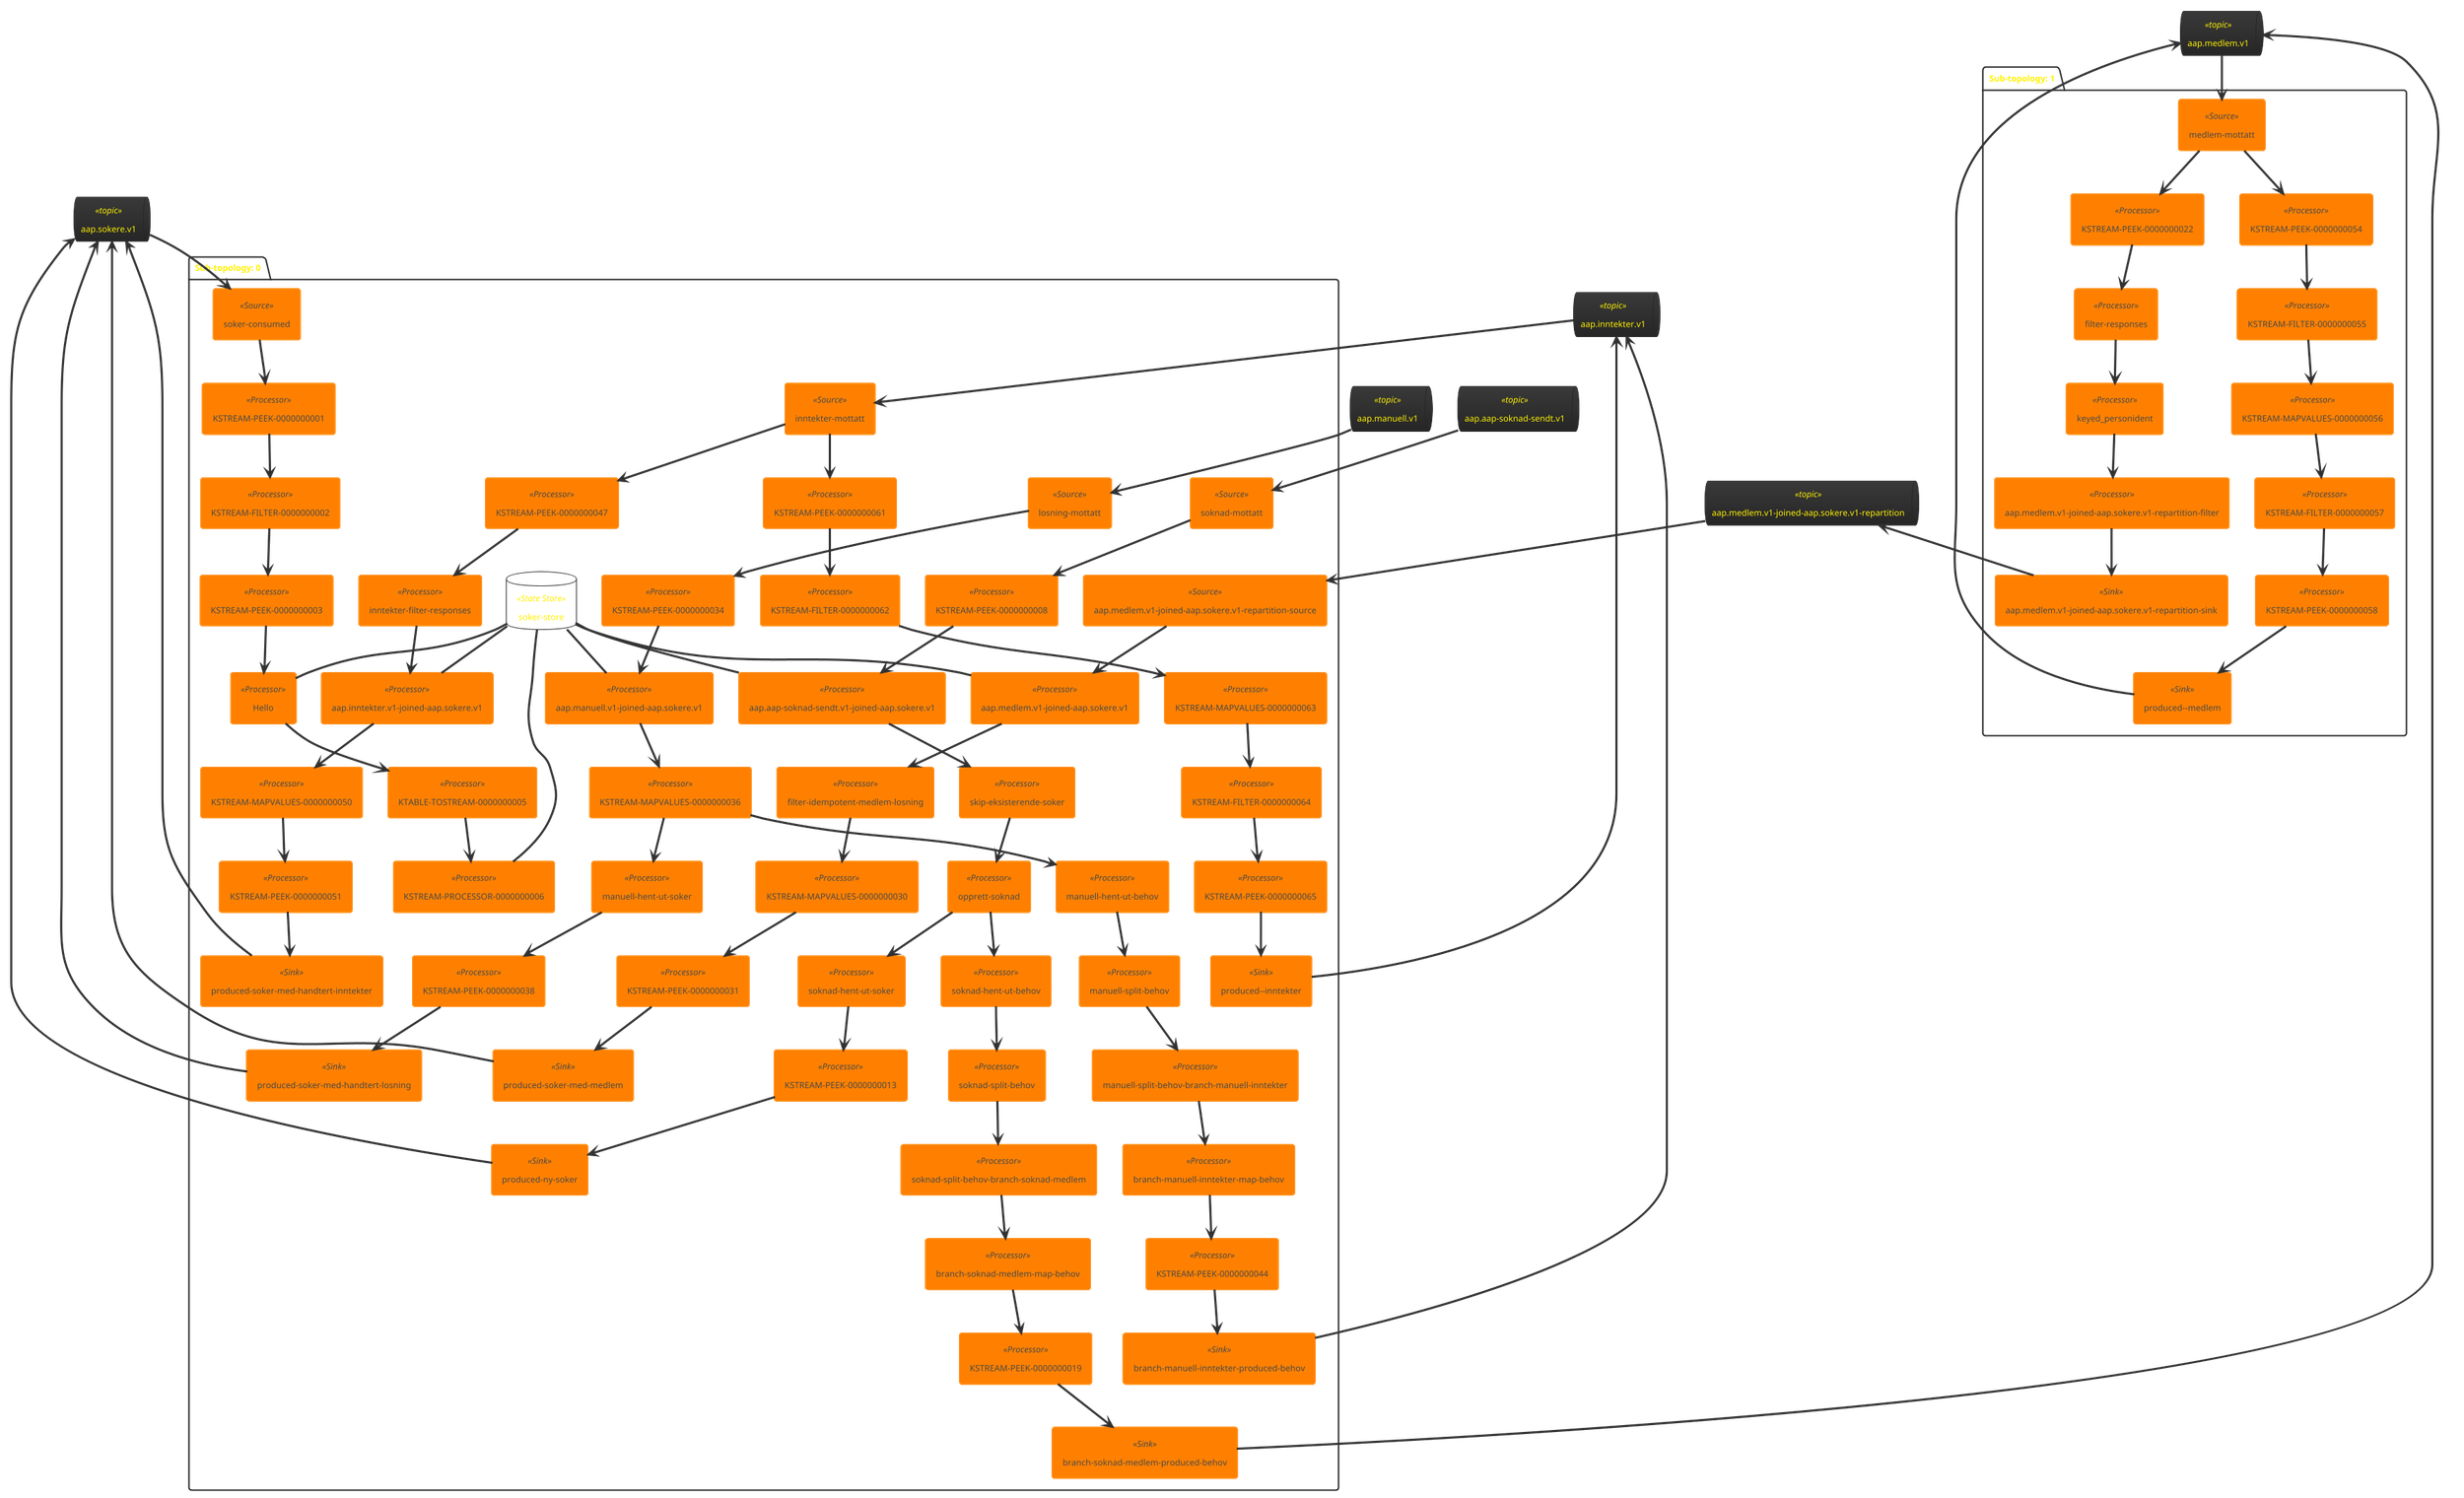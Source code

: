 @startuml
!theme black-knight
queue "aap.inntekter.v1" <<topic>> as aap_inntekter_v1
queue "aap.medlem.v1" <<topic>> as aap_medlem_v1
queue "aap.sokere.v1" <<topic>> as aap_sokere_v1
queue "aap.aap-soknad-sendt.v1" <<topic>> as aap_aap_soknad_sendt_v1
queue "aap.manuell.v1" <<topic>> as aap_manuell_v1
queue "aap.medlem.v1-joined-aap.sokere.v1-repartition" <<topic>> as aap_medlem_v1_joined_aap_sokere_v1_repartition
package "Sub-topology: 0" {
	database "soker-store" <<State Store>> as soker_store
	agent "soknad-mottatt" <<Source>> as soknad_mottatt
	agent "KSTREAM-PEEK-0000000008" <<Processor>> as KSTREAM_PEEK_0000000008
	agent "inntekter-mottatt" <<Source>> as inntekter_mottatt
	agent "losning-mottatt" <<Source>> as losning_mottatt
	agent "KSTREAM-PEEK-0000000034" <<Processor>> as KSTREAM_PEEK_0000000034
	agent "aap.aap-soknad-sendt.v1-joined-aap.sokere.v1" <<Processor>> as aap_aap_soknad_sendt_v1_joined_aap_sokere_v1
	agent "aap.manuell.v1-joined-aap.sokere.v1" <<Processor>> as aap_manuell_v1_joined_aap_sokere_v1
	agent "skip-eksisterende-soker" <<Processor>> as skip_eksisterende_soker
	agent "KSTREAM-MAPVALUES-0000000036" <<Processor>> as KSTREAM_MAPVALUES_0000000036
	agent "opprett-soknad" <<Processor>> as opprett_soknad
	agent "soker-consumed" <<Source>> as soker_consumed
	agent "KSTREAM-PEEK-0000000001" <<Processor>> as KSTREAM_PEEK_0000000001
	agent "KSTREAM-PEEK-0000000047" <<Processor>> as KSTREAM_PEEK_0000000047
	agent "KSTREAM-PEEK-0000000061" <<Processor>> as KSTREAM_PEEK_0000000061
	agent "aap.medlem.v1-joined-aap.sokere.v1-repartition-source" <<Source>> as aap_medlem_v1_joined_aap_sokere_v1_repartition_source
	agent "manuell-hent-ut-behov" <<Processor>> as manuell_hent_ut_behov
	agent "soknad-hent-ut-behov" <<Processor>> as soknad_hent_ut_behov
	agent "KSTREAM-FILTER-0000000002" <<Processor>> as KSTREAM_FILTER_0000000002
	agent "KSTREAM-FILTER-0000000062" <<Processor>> as KSTREAM_FILTER_0000000062
	agent "aap.medlem.v1-joined-aap.sokere.v1" <<Processor>> as aap_medlem_v1_joined_aap_sokere_v1
	agent "inntekter-filter-responses" <<Processor>> as inntekter_filter_responses
	agent "manuell-split-behov" <<Processor>> as manuell_split_behov
	agent "soknad-split-behov" <<Processor>> as soknad_split_behov
	agent "KSTREAM-MAPVALUES-0000000063" <<Processor>> as KSTREAM_MAPVALUES_0000000063
	agent "KSTREAM-PEEK-0000000003" <<Processor>> as KSTREAM_PEEK_0000000003
	agent "aap.inntekter.v1-joined-aap.sokere.v1" <<Processor>> as aap_inntekter_v1_joined_aap_sokere_v1
	agent "filter-idempotent-medlem-losning" <<Processor>> as filter_idempotent_medlem_losning
	agent "manuell-split-behov-branch-manuell-inntekter" <<Processor>> as manuell_split_behov_branch_manuell_inntekter
	agent "soknad-split-behov-branch-soknad-medlem" <<Processor>> as soknad_split_behov_branch_soknad_medlem
	agent "Hello" <<Processor>> as Hello
	agent "KSTREAM-FILTER-0000000064" <<Processor>> as KSTREAM_FILTER_0000000064
	agent "KSTREAM-MAPVALUES-0000000030" <<Processor>> as KSTREAM_MAPVALUES_0000000030
	agent "KSTREAM-MAPVALUES-0000000050" <<Processor>> as KSTREAM_MAPVALUES_0000000050
	agent "branch-manuell-inntekter-map-behov" <<Processor>> as branch_manuell_inntekter_map_behov
	agent "branch-soknad-medlem-map-behov" <<Processor>> as branch_soknad_medlem_map_behov
	agent "manuell-hent-ut-soker" <<Processor>> as manuell_hent_ut_soker
	agent "soknad-hent-ut-soker" <<Processor>> as soknad_hent_ut_soker
	agent "KSTREAM-PEEK-0000000013" <<Processor>> as KSTREAM_PEEK_0000000013
	agent "KSTREAM-PEEK-0000000019" <<Processor>> as KSTREAM_PEEK_0000000019
	agent "KSTREAM-PEEK-0000000031" <<Processor>> as KSTREAM_PEEK_0000000031
	agent "KSTREAM-PEEK-0000000038" <<Processor>> as KSTREAM_PEEK_0000000038
	agent "KSTREAM-PEEK-0000000044" <<Processor>> as KSTREAM_PEEK_0000000044
	agent "KSTREAM-PEEK-0000000051" <<Processor>> as KSTREAM_PEEK_0000000051
	agent "KSTREAM-PEEK-0000000065" <<Processor>> as KSTREAM_PEEK_0000000065
	agent "KTABLE-TOSTREAM-0000000005" <<Processor>> as KTABLE_TOSTREAM_0000000005
	agent "KSTREAM-PROCESSOR-0000000006" <<Processor>> as KSTREAM_PROCESSOR_0000000006
	agent "branch-manuell-inntekter-produced-behov" <<Sink>> as branch_manuell_inntekter_produced_behov
	agent "branch-soknad-medlem-produced-behov" <<Sink>> as branch_soknad_medlem_produced_behov
	agent "produced--inntekter" <<Sink>> as produced__inntekter
	agent "produced-ny-soker" <<Sink>> as produced_ny_soker
	agent "produced-soker-med-handtert-inntekter" <<Sink>> as produced_soker_med_handtert_inntekter
	agent "produced-soker-med-handtert-losning" <<Sink>> as produced_soker_med_handtert_losning
	agent "produced-soker-med-medlem" <<Sink>> as produced_soker_med_medlem
	aap_aap_soknad_sendt_v1 --> soknad_mottatt
	aap_inntekter_v1 --> inntekter_mottatt
	aap_manuell_v1 --> losning_mottatt
	soker_store -- aap_aap_soknad_sendt_v1_joined_aap_sokere_v1
	soker_store -- aap_manuell_v1_joined_aap_sokere_v1
	aap_sokere_v1 --> soker_consumed
	aap_medlem_v1_joined_aap_sokere_v1_repartition --> aap_medlem_v1_joined_aap_sokere_v1_repartition_source
	soker_store -- aap_medlem_v1_joined_aap_sokere_v1
	soker_store -- aap_inntekter_v1_joined_aap_sokere_v1
	soker_store -- Hello
	soker_store -- KSTREAM_PROCESSOR_0000000006
	aap_inntekter_v1 <-- branch_manuell_inntekter_produced_behov
	aap_medlem_v1 <-- branch_soknad_medlem_produced_behov
	aap_inntekter_v1 <-- produced__inntekter
	aap_sokere_v1 <-- produced_ny_soker
	aap_sokere_v1 <-- produced_soker_med_handtert_inntekter
	aap_sokere_v1 <-- produced_soker_med_handtert_losning
	aap_sokere_v1 <-- produced_soker_med_medlem
	soknad_mottatt --> KSTREAM_PEEK_0000000008
	KSTREAM_PEEK_0000000008 --> aap_aap_soknad_sendt_v1_joined_aap_sokere_v1
	inntekter_mottatt --> KSTREAM_PEEK_0000000061
	inntekter_mottatt --> KSTREAM_PEEK_0000000047
	losning_mottatt --> KSTREAM_PEEK_0000000034
	KSTREAM_PEEK_0000000034 --> aap_manuell_v1_joined_aap_sokere_v1
	aap_aap_soknad_sendt_v1_joined_aap_sokere_v1 --> skip_eksisterende_soker
	aap_manuell_v1_joined_aap_sokere_v1 --> KSTREAM_MAPVALUES_0000000036
	skip_eksisterende_soker --> opprett_soknad
	KSTREAM_MAPVALUES_0000000036 --> manuell_hent_ut_behov
	KSTREAM_MAPVALUES_0000000036 --> manuell_hent_ut_soker
	opprett_soknad --> soknad_hent_ut_behov
	opprett_soknad --> soknad_hent_ut_soker
	soker_consumed --> KSTREAM_PEEK_0000000001
	KSTREAM_PEEK_0000000001 --> KSTREAM_FILTER_0000000002
	KSTREAM_PEEK_0000000047 --> inntekter_filter_responses
	KSTREAM_PEEK_0000000061 --> KSTREAM_FILTER_0000000062
	aap_medlem_v1_joined_aap_sokere_v1_repartition_source --> aap_medlem_v1_joined_aap_sokere_v1
	manuell_hent_ut_behov --> manuell_split_behov
	soknad_hent_ut_behov --> soknad_split_behov
	KSTREAM_FILTER_0000000002 --> KSTREAM_PEEK_0000000003
	KSTREAM_FILTER_0000000062 --> KSTREAM_MAPVALUES_0000000063
	aap_medlem_v1_joined_aap_sokere_v1 --> filter_idempotent_medlem_losning
	inntekter_filter_responses --> aap_inntekter_v1_joined_aap_sokere_v1
	manuell_split_behov --> manuell_split_behov_branch_manuell_inntekter
	soknad_split_behov --> soknad_split_behov_branch_soknad_medlem
	KSTREAM_MAPVALUES_0000000063 --> KSTREAM_FILTER_0000000064
	KSTREAM_PEEK_0000000003 --> Hello
	aap_inntekter_v1_joined_aap_sokere_v1 --> KSTREAM_MAPVALUES_0000000050
	filter_idempotent_medlem_losning --> KSTREAM_MAPVALUES_0000000030
	manuell_split_behov_branch_manuell_inntekter --> branch_manuell_inntekter_map_behov
	soknad_split_behov_branch_soknad_medlem --> branch_soknad_medlem_map_behov
	Hello --> KTABLE_TOSTREAM_0000000005
	KSTREAM_FILTER_0000000064 --> KSTREAM_PEEK_0000000065
	KSTREAM_MAPVALUES_0000000030 --> KSTREAM_PEEK_0000000031
	KSTREAM_MAPVALUES_0000000050 --> KSTREAM_PEEK_0000000051
	branch_manuell_inntekter_map_behov --> KSTREAM_PEEK_0000000044
	branch_soknad_medlem_map_behov --> KSTREAM_PEEK_0000000019
	manuell_hent_ut_soker --> KSTREAM_PEEK_0000000038
	soknad_hent_ut_soker --> KSTREAM_PEEK_0000000013
	KSTREAM_PEEK_0000000013 --> produced_ny_soker
	KSTREAM_PEEK_0000000019 --> branch_soknad_medlem_produced_behov
	KSTREAM_PEEK_0000000031 --> produced_soker_med_medlem
	KSTREAM_PEEK_0000000038 --> produced_soker_med_handtert_losning
	KSTREAM_PEEK_0000000044 --> branch_manuell_inntekter_produced_behov
	KSTREAM_PEEK_0000000051 --> produced_soker_med_handtert_inntekter
	KSTREAM_PEEK_0000000065 --> produced__inntekter
	KTABLE_TOSTREAM_0000000005 --> KSTREAM_PROCESSOR_0000000006
}
package "Sub-topology: 1" {
	agent "medlem-mottatt" <<Source>> as medlem_mottatt
	agent "KSTREAM-PEEK-0000000054" <<Processor>> as KSTREAM_PEEK_0000000054
	agent "KSTREAM-FILTER-0000000055" <<Processor>> as KSTREAM_FILTER_0000000055
	agent "KSTREAM-PEEK-0000000022" <<Processor>> as KSTREAM_PEEK_0000000022
	agent "KSTREAM-MAPVALUES-0000000056" <<Processor>> as KSTREAM_MAPVALUES_0000000056
	agent "filter-responses" <<Processor>> as filter_responses
	agent "KSTREAM-FILTER-0000000057" <<Processor>> as KSTREAM_FILTER_0000000057
	agent "keyed_personident" <<Processor>> as keyed_personident
	agent "KSTREAM-PEEK-0000000058" <<Processor>> as KSTREAM_PEEK_0000000058
	agent "aap.medlem.v1-joined-aap.sokere.v1-repartition-filter" <<Processor>> as aap_medlem_v1_joined_aap_sokere_v1_repartition_filter
	agent "aap.medlem.v1-joined-aap.sokere.v1-repartition-sink" <<Sink>> as aap_medlem_v1_joined_aap_sokere_v1_repartition_sink
	agent "produced--medlem" <<Sink>> as produced__medlem
	aap_medlem_v1 --> medlem_mottatt
	aap_medlem_v1_joined_aap_sokere_v1_repartition <-- aap_medlem_v1_joined_aap_sokere_v1_repartition_sink
	aap_medlem_v1 <-- produced__medlem
	medlem_mottatt --> KSTREAM_PEEK_0000000022
	medlem_mottatt --> KSTREAM_PEEK_0000000054
	KSTREAM_PEEK_0000000054 --> KSTREAM_FILTER_0000000055
	KSTREAM_FILTER_0000000055 --> KSTREAM_MAPVALUES_0000000056
	KSTREAM_PEEK_0000000022 --> filter_responses
	KSTREAM_MAPVALUES_0000000056 --> KSTREAM_FILTER_0000000057
	filter_responses --> keyed_personident
	KSTREAM_FILTER_0000000057 --> KSTREAM_PEEK_0000000058
	keyed_personident --> aap_medlem_v1_joined_aap_sokere_v1_repartition_filter
	KSTREAM_PEEK_0000000058 --> produced__medlem
	aap_medlem_v1_joined_aap_sokere_v1_repartition_filter --> aap_medlem_v1_joined_aap_sokere_v1_repartition_sink
}
@enduml